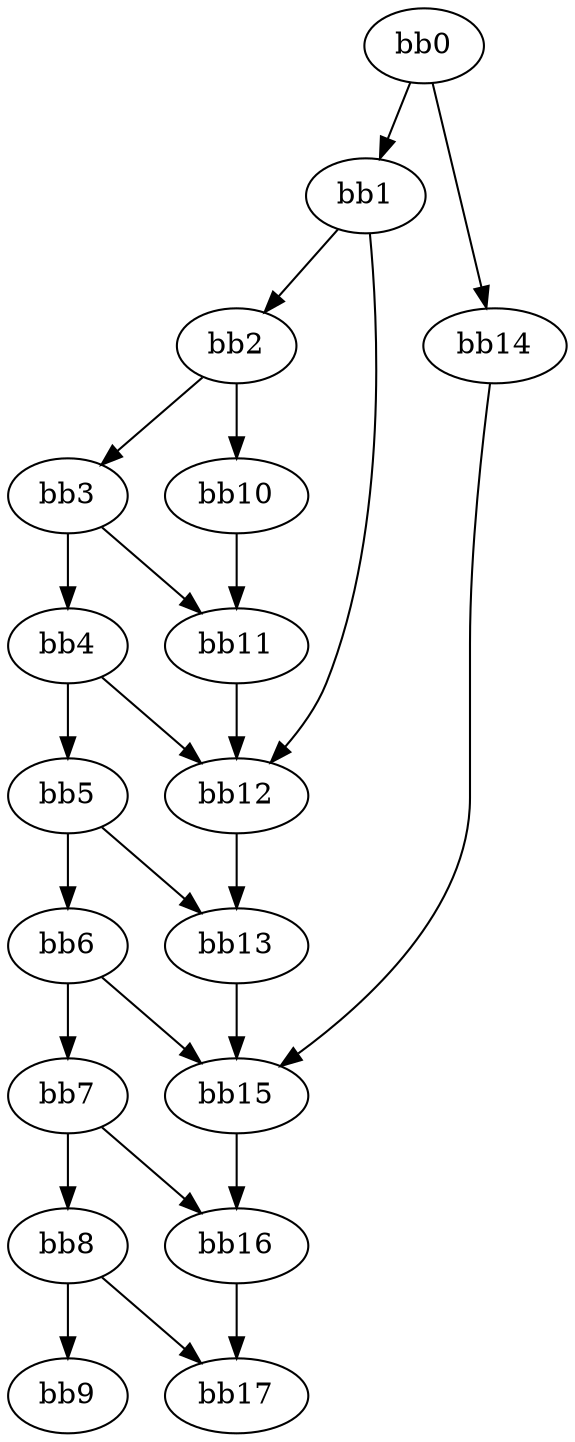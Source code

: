 digraph {
    0 [ label = "bb0\l" ]
    1 [ label = "bb1\l" ]
    2 [ label = "bb2\l" ]
    3 [ label = "bb3\l" ]
    4 [ label = "bb4\l" ]
    5 [ label = "bb5\l" ]
    6 [ label = "bb6\l" ]
    7 [ label = "bb7\l" ]
    8 [ label = "bb8\l" ]
    9 [ label = "bb9\l" ]
    10 [ label = "bb10\l" ]
    11 [ label = "bb11\l" ]
    12 [ label = "bb12\l" ]
    13 [ label = "bb13\l" ]
    14 [ label = "bb14\l" ]
    15 [ label = "bb15\l" ]
    16 [ label = "bb16\l" ]
    17 [ label = "bb17\l" ]
    0 -> 1 [ ]
    0 -> 14 [ ]
    1 -> 2 [ ]
    1 -> 12 [ ]
    2 -> 3 [ ]
    2 -> 10 [ ]
    3 -> 4 [ ]
    3 -> 11 [ ]
    4 -> 5 [ ]
    4 -> 12 [ ]
    5 -> 6 [ ]
    5 -> 13 [ ]
    6 -> 7 [ ]
    6 -> 15 [ ]
    7 -> 8 [ ]
    7 -> 16 [ ]
    8 -> 9 [ ]
    8 -> 17 [ ]
    10 -> 11 [ ]
    11 -> 12 [ ]
    12 -> 13 [ ]
    13 -> 15 [ ]
    14 -> 15 [ ]
    15 -> 16 [ ]
    16 -> 17 [ ]
}

